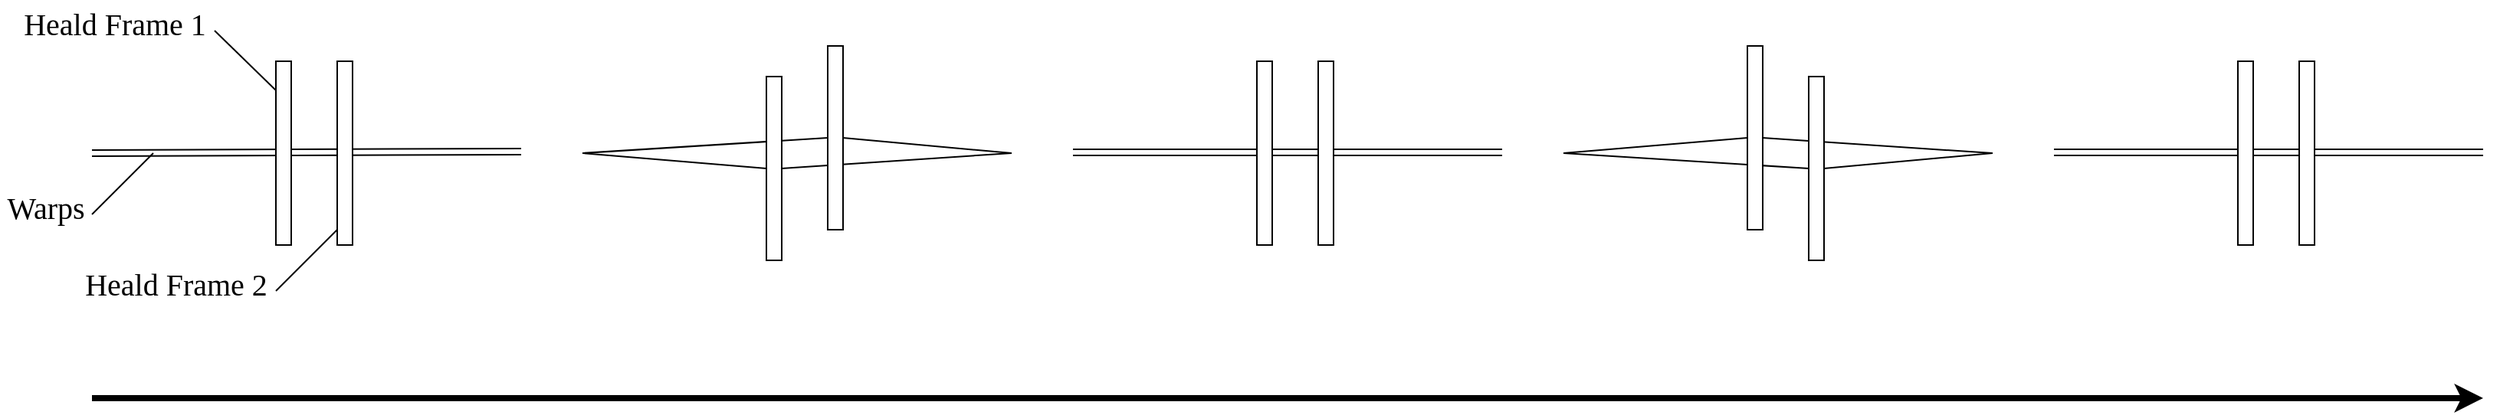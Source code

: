 <mxfile version="24.5.5" type="github">
  <diagram name="ページ1" id="ZoHOUadQ-MaIt7T0hVHs">
    <mxGraphModel dx="2390" dy="1230" grid="1" gridSize="10" guides="1" tooltips="1" connect="1" arrows="1" fold="1" page="1" pageScale="1" pageWidth="1169" pageHeight="1654" math="0" shadow="0">
      <root>
        <mxCell id="0" />
        <mxCell id="1" parent="0" />
        <mxCell id="UgNg5av1--dQ1ua9DxgZ-8" value="" style="endArrow=none;html=1;rounded=0;entryX=0;entryY=0.5;entryDx=0;entryDy=0;" edge="1" parent="1" target="UgNg5av1--dQ1ua9DxgZ-1">
          <mxGeometry width="50" height="50" relative="1" as="geometry">
            <mxPoint x="440" y="200" as="sourcePoint" />
            <mxPoint x="680" y="220" as="targetPoint" />
          </mxGeometry>
        </mxCell>
        <mxCell id="UgNg5av1--dQ1ua9DxgZ-9" value="" style="endArrow=none;html=1;rounded=0;entryX=0;entryY=0.5;entryDx=0;entryDy=0;" edge="1" parent="1" target="UgNg5av1--dQ1ua9DxgZ-2">
          <mxGeometry width="50" height="50" relative="1" as="geometry">
            <mxPoint x="440" y="200" as="sourcePoint" />
            <mxPoint x="680" y="220" as="targetPoint" />
          </mxGeometry>
        </mxCell>
        <mxCell id="UgNg5av1--dQ1ua9DxgZ-1" value="" style="rounded=0;whiteSpace=wrap;html=1;" vertex="1" parent="1">
          <mxGeometry x="560" y="150" width="10" height="120" as="geometry" />
        </mxCell>
        <mxCell id="UgNg5av1--dQ1ua9DxgZ-10" value="" style="endArrow=none;html=1;rounded=0;exitX=1;exitY=0.5;exitDx=0;exitDy=0;" edge="1" parent="1" source="UgNg5av1--dQ1ua9DxgZ-1">
          <mxGeometry width="50" height="50" relative="1" as="geometry">
            <mxPoint x="630" y="270" as="sourcePoint" />
            <mxPoint x="720" y="200" as="targetPoint" />
          </mxGeometry>
        </mxCell>
        <mxCell id="UgNg5av1--dQ1ua9DxgZ-11" value="" style="endArrow=none;html=1;rounded=0;exitX=1;exitY=0.5;exitDx=0;exitDy=0;" edge="1" parent="1" source="UgNg5av1--dQ1ua9DxgZ-2">
          <mxGeometry width="50" height="50" relative="1" as="geometry">
            <mxPoint x="630" y="270" as="sourcePoint" />
            <mxPoint x="720" y="200" as="targetPoint" />
          </mxGeometry>
        </mxCell>
        <mxCell id="UgNg5av1--dQ1ua9DxgZ-16" value="" style="endArrow=none;html=1;rounded=0;entryX=0;entryY=0.5;entryDx=0;entryDy=0;" edge="1" parent="1" target="UgNg5av1--dQ1ua9DxgZ-6">
          <mxGeometry width="50" height="50" relative="1" as="geometry">
            <mxPoint x="1080" y="200" as="sourcePoint" />
            <mxPoint x="1320" y="30" as="targetPoint" />
          </mxGeometry>
        </mxCell>
        <mxCell id="UgNg5av1--dQ1ua9DxgZ-17" value="" style="endArrow=none;html=1;rounded=0;exitX=1;exitY=0.5;exitDx=0;exitDy=0;" edge="1" parent="1" source="UgNg5av1--dQ1ua9DxgZ-6">
          <mxGeometry width="50" height="50" relative="1" as="geometry">
            <mxPoint x="1270" y="130" as="sourcePoint" />
            <mxPoint x="1360" y="200" as="targetPoint" />
          </mxGeometry>
        </mxCell>
        <mxCell id="UgNg5av1--dQ1ua9DxgZ-18" value="" style="endArrow=none;html=1;rounded=0;entryX=0;entryY=0.5;entryDx=0;entryDy=0;" edge="1" parent="1" target="UgNg5av1--dQ1ua9DxgZ-7">
          <mxGeometry width="50" height="50" relative="1" as="geometry">
            <mxPoint x="1080" y="200" as="sourcePoint" />
            <mxPoint x="1320" y="140" as="targetPoint" />
          </mxGeometry>
        </mxCell>
        <mxCell id="UgNg5av1--dQ1ua9DxgZ-19" value="" style="endArrow=none;html=1;rounded=0;exitX=1;exitY=0.5;exitDx=0;exitDy=0;" edge="1" parent="1" source="UgNg5av1--dQ1ua9DxgZ-7">
          <mxGeometry width="50" height="50" relative="1" as="geometry">
            <mxPoint x="1270" y="250" as="sourcePoint" />
            <mxPoint x="1360" y="200" as="targetPoint" />
          </mxGeometry>
        </mxCell>
        <mxCell id="UgNg5av1--dQ1ua9DxgZ-6" value="" style="rounded=0;whiteSpace=wrap;html=1;" vertex="1" parent="1">
          <mxGeometry x="1200" y="130" width="10" height="120" as="geometry" />
        </mxCell>
        <mxCell id="UgNg5av1--dQ1ua9DxgZ-7" value="" style="rounded=0;whiteSpace=wrap;html=1;" vertex="1" parent="1">
          <mxGeometry x="1240" y="150" width="10" height="120" as="geometry" />
        </mxCell>
        <mxCell id="UgNg5av1--dQ1ua9DxgZ-2" value="" style="rounded=0;whiteSpace=wrap;html=1;" vertex="1" parent="1">
          <mxGeometry x="600" y="130" width="10" height="120" as="geometry" />
        </mxCell>
        <mxCell id="UgNg5av1--dQ1ua9DxgZ-27" value="" style="shape=link;html=1;rounded=0;" edge="1" parent="1">
          <mxGeometry width="100" relative="1" as="geometry">
            <mxPoint x="120" y="200" as="sourcePoint" />
            <mxPoint x="400" y="199" as="targetPoint" />
          </mxGeometry>
        </mxCell>
        <mxCell id="UgNg5av1--dQ1ua9DxgZ-23" value="" style="rounded=0;whiteSpace=wrap;html=1;" vertex="1" parent="1">
          <mxGeometry x="240" y="140" width="10" height="120" as="geometry" />
        </mxCell>
        <mxCell id="UgNg5av1--dQ1ua9DxgZ-26" value="" style="rounded=0;whiteSpace=wrap;html=1;" vertex="1" parent="1">
          <mxGeometry x="280" y="140" width="10" height="120" as="geometry" />
        </mxCell>
        <mxCell id="UgNg5av1--dQ1ua9DxgZ-28" value="" style="shape=link;html=1;rounded=0;" edge="1" parent="1">
          <mxGeometry width="100" relative="1" as="geometry">
            <mxPoint x="760" y="199.5" as="sourcePoint" />
            <mxPoint x="1040" y="199.5" as="targetPoint" />
          </mxGeometry>
        </mxCell>
        <mxCell id="UgNg5av1--dQ1ua9DxgZ-5" value="" style="rounded=0;whiteSpace=wrap;html=1;" vertex="1" parent="1">
          <mxGeometry x="920" y="140" width="10" height="120" as="geometry" />
        </mxCell>
        <mxCell id="UgNg5av1--dQ1ua9DxgZ-4" value="" style="rounded=0;whiteSpace=wrap;html=1;" vertex="1" parent="1">
          <mxGeometry x="880" y="140" width="10" height="120" as="geometry" />
        </mxCell>
        <mxCell id="UgNg5av1--dQ1ua9DxgZ-29" value="" style="endArrow=none;html=1;rounded=0;exitX=0;exitY=0.158;exitDx=0;exitDy=0;exitPerimeter=0;" edge="1" parent="1" source="UgNg5av1--dQ1ua9DxgZ-23">
          <mxGeometry width="50" height="50" relative="1" as="geometry">
            <mxPoint x="230" y="140" as="sourcePoint" />
            <mxPoint x="200" y="120" as="targetPoint" />
          </mxGeometry>
        </mxCell>
        <mxCell id="UgNg5av1--dQ1ua9DxgZ-30" value="" style="endArrow=none;html=1;rounded=0;" edge="1" parent="1">
          <mxGeometry width="50" height="50" relative="1" as="geometry">
            <mxPoint x="280" y="250" as="sourcePoint" />
            <mxPoint x="240" y="290" as="targetPoint" />
          </mxGeometry>
        </mxCell>
        <mxCell id="UgNg5av1--dQ1ua9DxgZ-32" value="&lt;font style=&quot;font-size: 20px;&quot; face=&quot;Times New Roman&quot;&gt;Heald Frame 1&lt;/font&gt;" style="text;html=1;align=center;verticalAlign=middle;whiteSpace=wrap;rounded=0;" vertex="1" parent="1">
          <mxGeometry x="70" y="100" width="130" height="30" as="geometry" />
        </mxCell>
        <mxCell id="UgNg5av1--dQ1ua9DxgZ-33" value="&lt;font style=&quot;font-size: 20px;&quot; face=&quot;Times New Roman&quot;&gt;Heald Frame 2&lt;/font&gt;" style="text;html=1;align=center;verticalAlign=middle;whiteSpace=wrap;rounded=0;" vertex="1" parent="1">
          <mxGeometry x="110" y="270" width="130" height="30" as="geometry" />
        </mxCell>
        <mxCell id="UgNg5av1--dQ1ua9DxgZ-34" value="" style="endArrow=classic;html=1;rounded=0;strokeWidth=4;" edge="1" parent="1">
          <mxGeometry width="50" height="50" relative="1" as="geometry">
            <mxPoint x="120" y="360" as="sourcePoint" />
            <mxPoint x="1680" y="360" as="targetPoint" />
          </mxGeometry>
        </mxCell>
        <mxCell id="UgNg5av1--dQ1ua9DxgZ-39" value="" style="shape=link;html=1;rounded=0;" edge="1" parent="1">
          <mxGeometry width="100" relative="1" as="geometry">
            <mxPoint x="1400" y="199.5" as="sourcePoint" />
            <mxPoint x="1680" y="199.5" as="targetPoint" />
          </mxGeometry>
        </mxCell>
        <mxCell id="UgNg5av1--dQ1ua9DxgZ-40" value="" style="rounded=0;whiteSpace=wrap;html=1;" vertex="1" parent="1">
          <mxGeometry x="1560" y="140" width="10" height="120" as="geometry" />
        </mxCell>
        <mxCell id="UgNg5av1--dQ1ua9DxgZ-41" value="" style="rounded=0;whiteSpace=wrap;html=1;" vertex="1" parent="1">
          <mxGeometry x="1520" y="140" width="10" height="120" as="geometry" />
        </mxCell>
        <mxCell id="UgNg5av1--dQ1ua9DxgZ-42" value="" style="endArrow=none;html=1;rounded=0;" edge="1" parent="1">
          <mxGeometry width="50" height="50" relative="1" as="geometry">
            <mxPoint x="120" y="240" as="sourcePoint" />
            <mxPoint x="160" y="200" as="targetPoint" />
          </mxGeometry>
        </mxCell>
        <mxCell id="UgNg5av1--dQ1ua9DxgZ-44" value="&lt;font style=&quot;font-size: 20px;&quot; face=&quot;Times New Roman&quot;&gt;Warps&lt;/font&gt;" style="text;html=1;align=center;verticalAlign=middle;whiteSpace=wrap;rounded=0;" vertex="1" parent="1">
          <mxGeometry x="60" y="220" width="60" height="30" as="geometry" />
        </mxCell>
      </root>
    </mxGraphModel>
  </diagram>
</mxfile>
